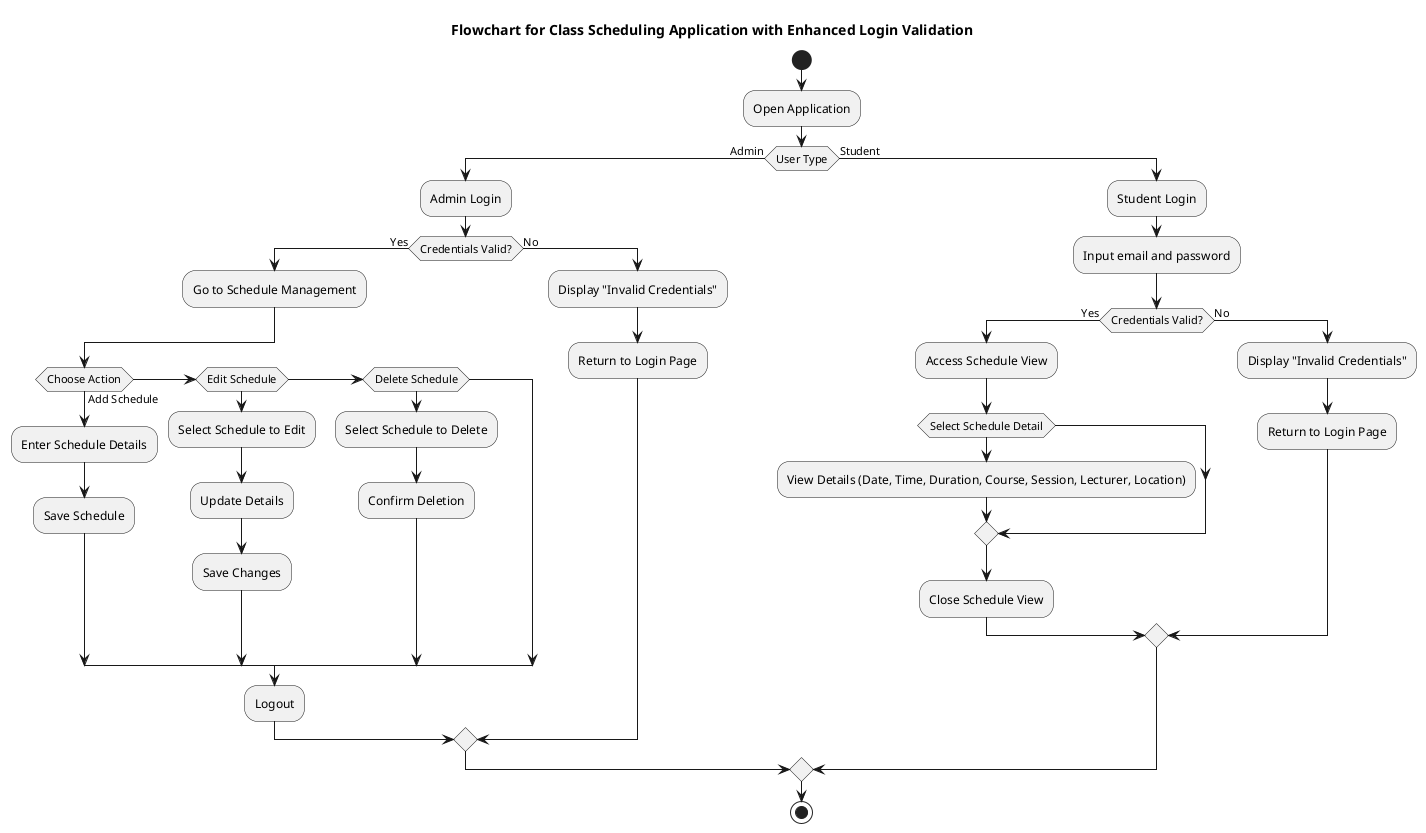 @startuml jadwal 
title Flowchart for Class Scheduling Application with Enhanced Login Validation

start

:Open Application;

if (User Type) then (Admin)
    :Admin Login;
    if (Credentials Valid?) then (Yes)
        :Go to Schedule Management;

        if (Choose Action) then (Add Schedule)
            :Enter Schedule Details;
            :Save Schedule;
        else if (Edit Schedule)
            :Select Schedule to Edit;
            :Update Details;
            :Save Changes;
        else if (Delete Schedule)
            :Select Schedule to Delete;
            :Confirm Deletion;
        endif

        :Logout;
    else (No)
        :Display "Invalid Credentials";
        :Return to Login Page;
    endif

else (Student)
    :Student Login;
    :Input email and password;
    if (Credentials Valid?) then (Yes)
        :Access Schedule View;

        if (Select Schedule Detail) then
            :View Details (Date, Time, Duration, Course, Session, Lecturer, Location);
        endif

        :Close Schedule View;
    else (No)
        :Display "Invalid Credentials";
        :Return to Login Page;
    endif

endif

stop
@enduml